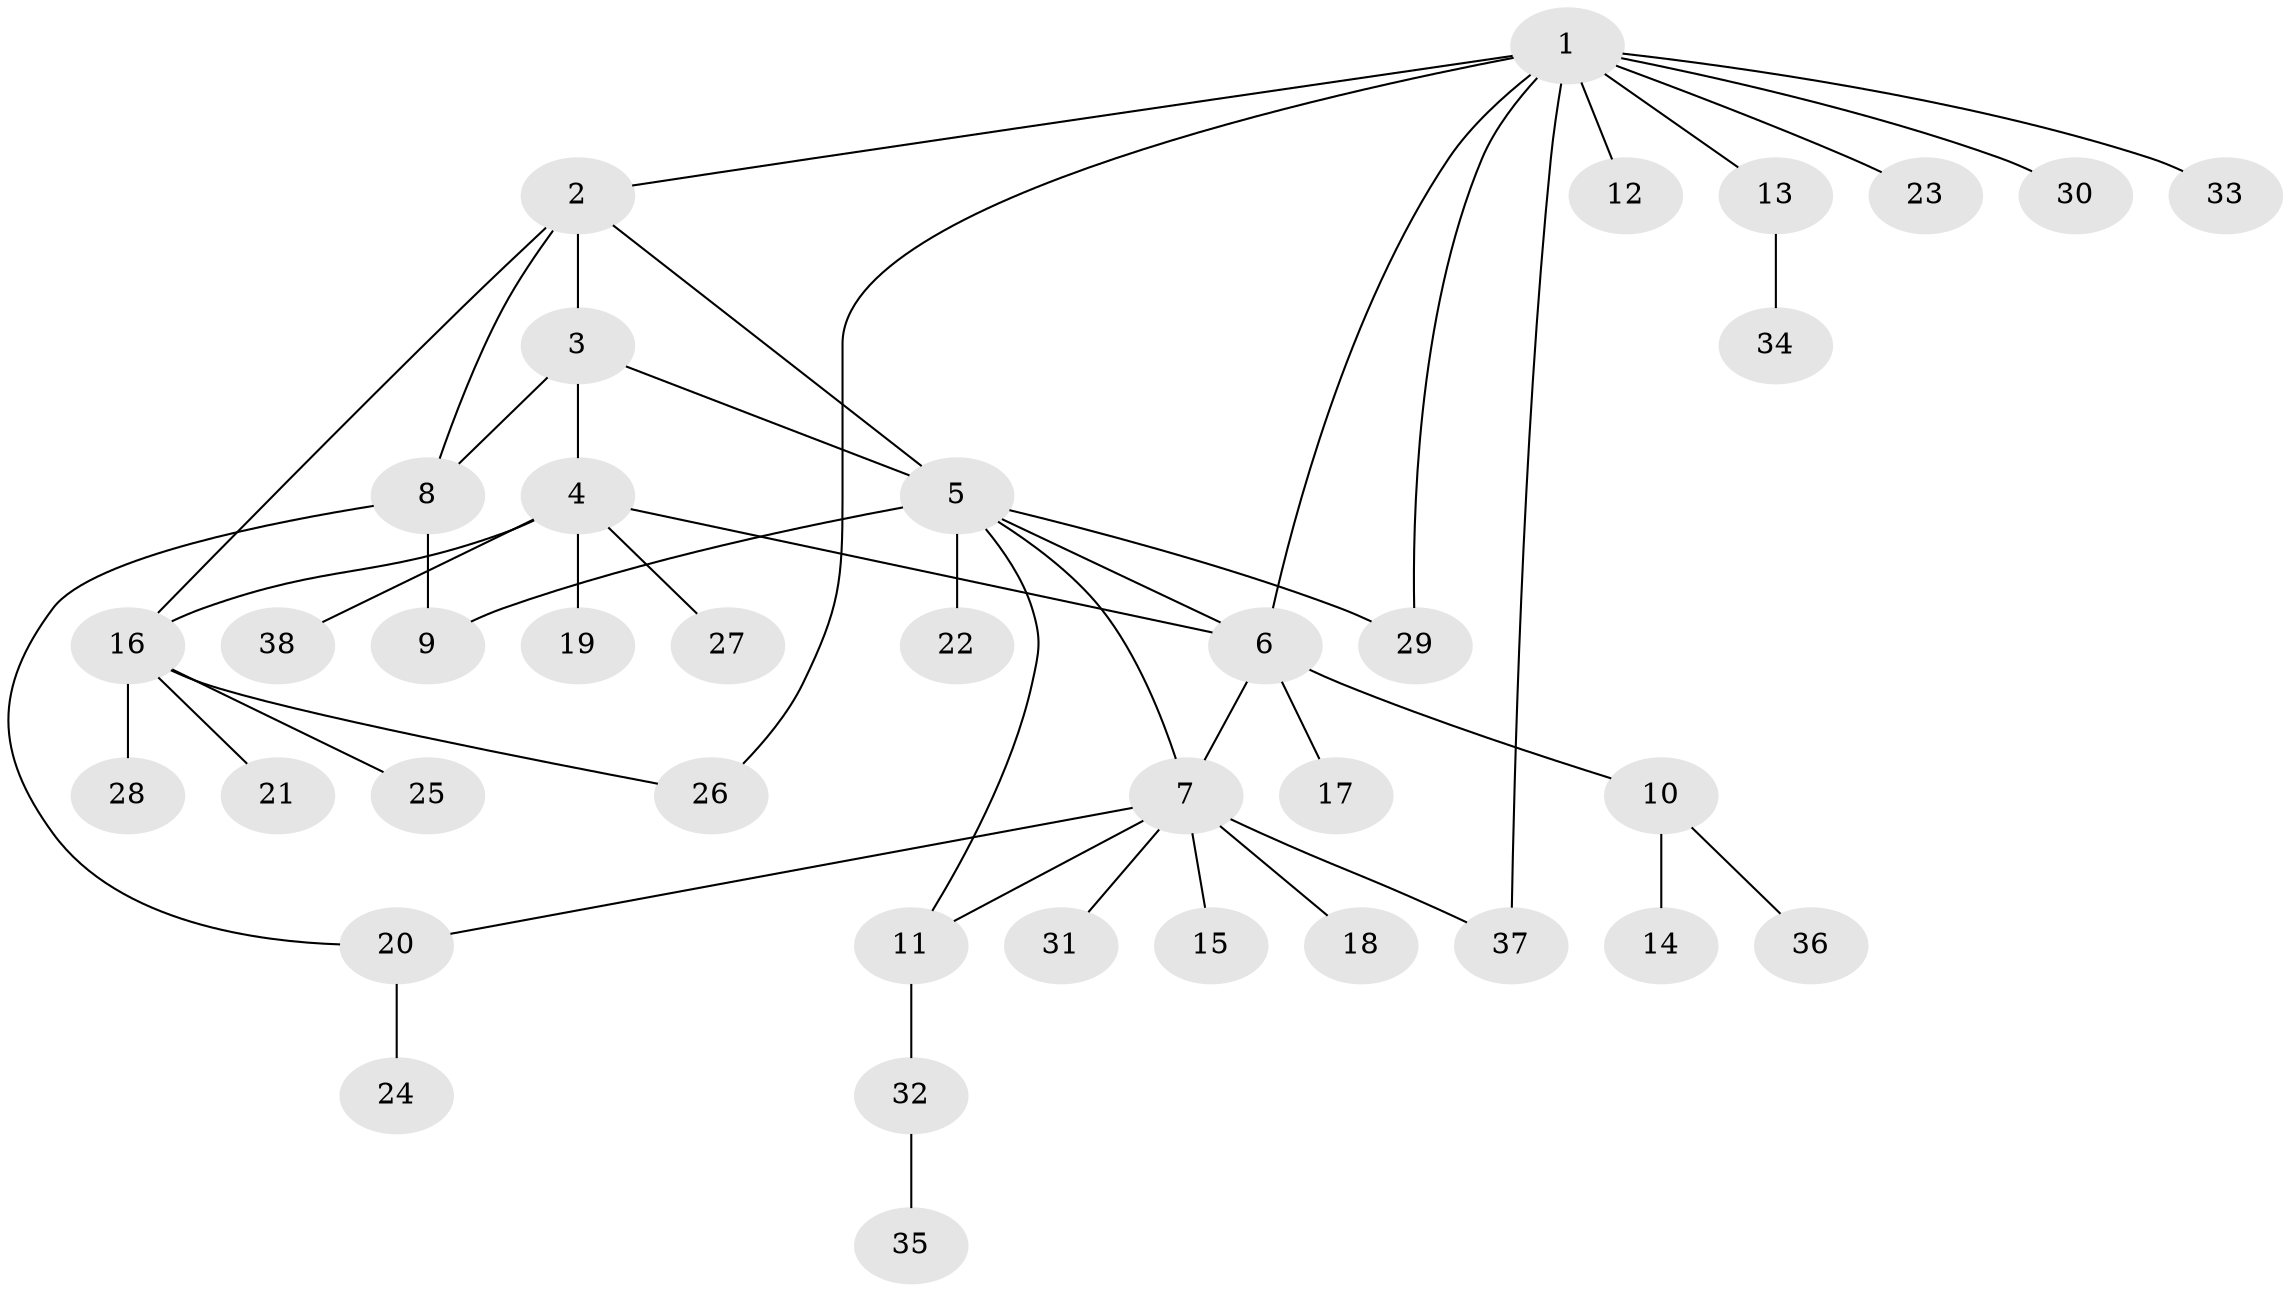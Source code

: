 // original degree distribution, {10: 0.018867924528301886, 5: 0.03773584905660377, 4: 0.07547169811320754, 6: 0.03773584905660377, 3: 0.05660377358490566, 7: 0.03773584905660377, 9: 0.018867924528301886, 1: 0.5283018867924528, 2: 0.18867924528301888}
// Generated by graph-tools (version 1.1) at 2025/52/03/04/25 22:52:22]
// undirected, 38 vertices, 49 edges
graph export_dot {
  node [color=gray90,style=filled];
  1;
  2;
  3;
  4;
  5;
  6;
  7;
  8;
  9;
  10;
  11;
  12;
  13;
  14;
  15;
  16;
  17;
  18;
  19;
  20;
  21;
  22;
  23;
  24;
  25;
  26;
  27;
  28;
  29;
  30;
  31;
  32;
  33;
  34;
  35;
  36;
  37;
  38;
  1 -- 2 [weight=1.0];
  1 -- 6 [weight=1.0];
  1 -- 12 [weight=1.0];
  1 -- 13 [weight=1.0];
  1 -- 23 [weight=1.0];
  1 -- 26 [weight=1.0];
  1 -- 29 [weight=1.0];
  1 -- 30 [weight=1.0];
  1 -- 33 [weight=1.0];
  1 -- 37 [weight=1.0];
  2 -- 3 [weight=1.0];
  2 -- 5 [weight=1.0];
  2 -- 8 [weight=1.0];
  2 -- 16 [weight=1.0];
  3 -- 4 [weight=1.0];
  3 -- 5 [weight=1.0];
  3 -- 8 [weight=1.0];
  4 -- 6 [weight=1.0];
  4 -- 16 [weight=1.0];
  4 -- 19 [weight=1.0];
  4 -- 27 [weight=1.0];
  4 -- 38 [weight=1.0];
  5 -- 6 [weight=1.0];
  5 -- 7 [weight=1.0];
  5 -- 9 [weight=4.0];
  5 -- 11 [weight=1.0];
  5 -- 22 [weight=1.0];
  5 -- 29 [weight=1.0];
  6 -- 7 [weight=1.0];
  6 -- 10 [weight=1.0];
  6 -- 17 [weight=1.0];
  7 -- 11 [weight=1.0];
  7 -- 15 [weight=1.0];
  7 -- 18 [weight=1.0];
  7 -- 20 [weight=1.0];
  7 -- 31 [weight=1.0];
  7 -- 37 [weight=1.0];
  8 -- 9 [weight=1.0];
  8 -- 20 [weight=1.0];
  10 -- 14 [weight=1.0];
  10 -- 36 [weight=1.0];
  11 -- 32 [weight=1.0];
  13 -- 34 [weight=1.0];
  16 -- 21 [weight=1.0];
  16 -- 25 [weight=1.0];
  16 -- 26 [weight=1.0];
  16 -- 28 [weight=1.0];
  20 -- 24 [weight=1.0];
  32 -- 35 [weight=1.0];
}
